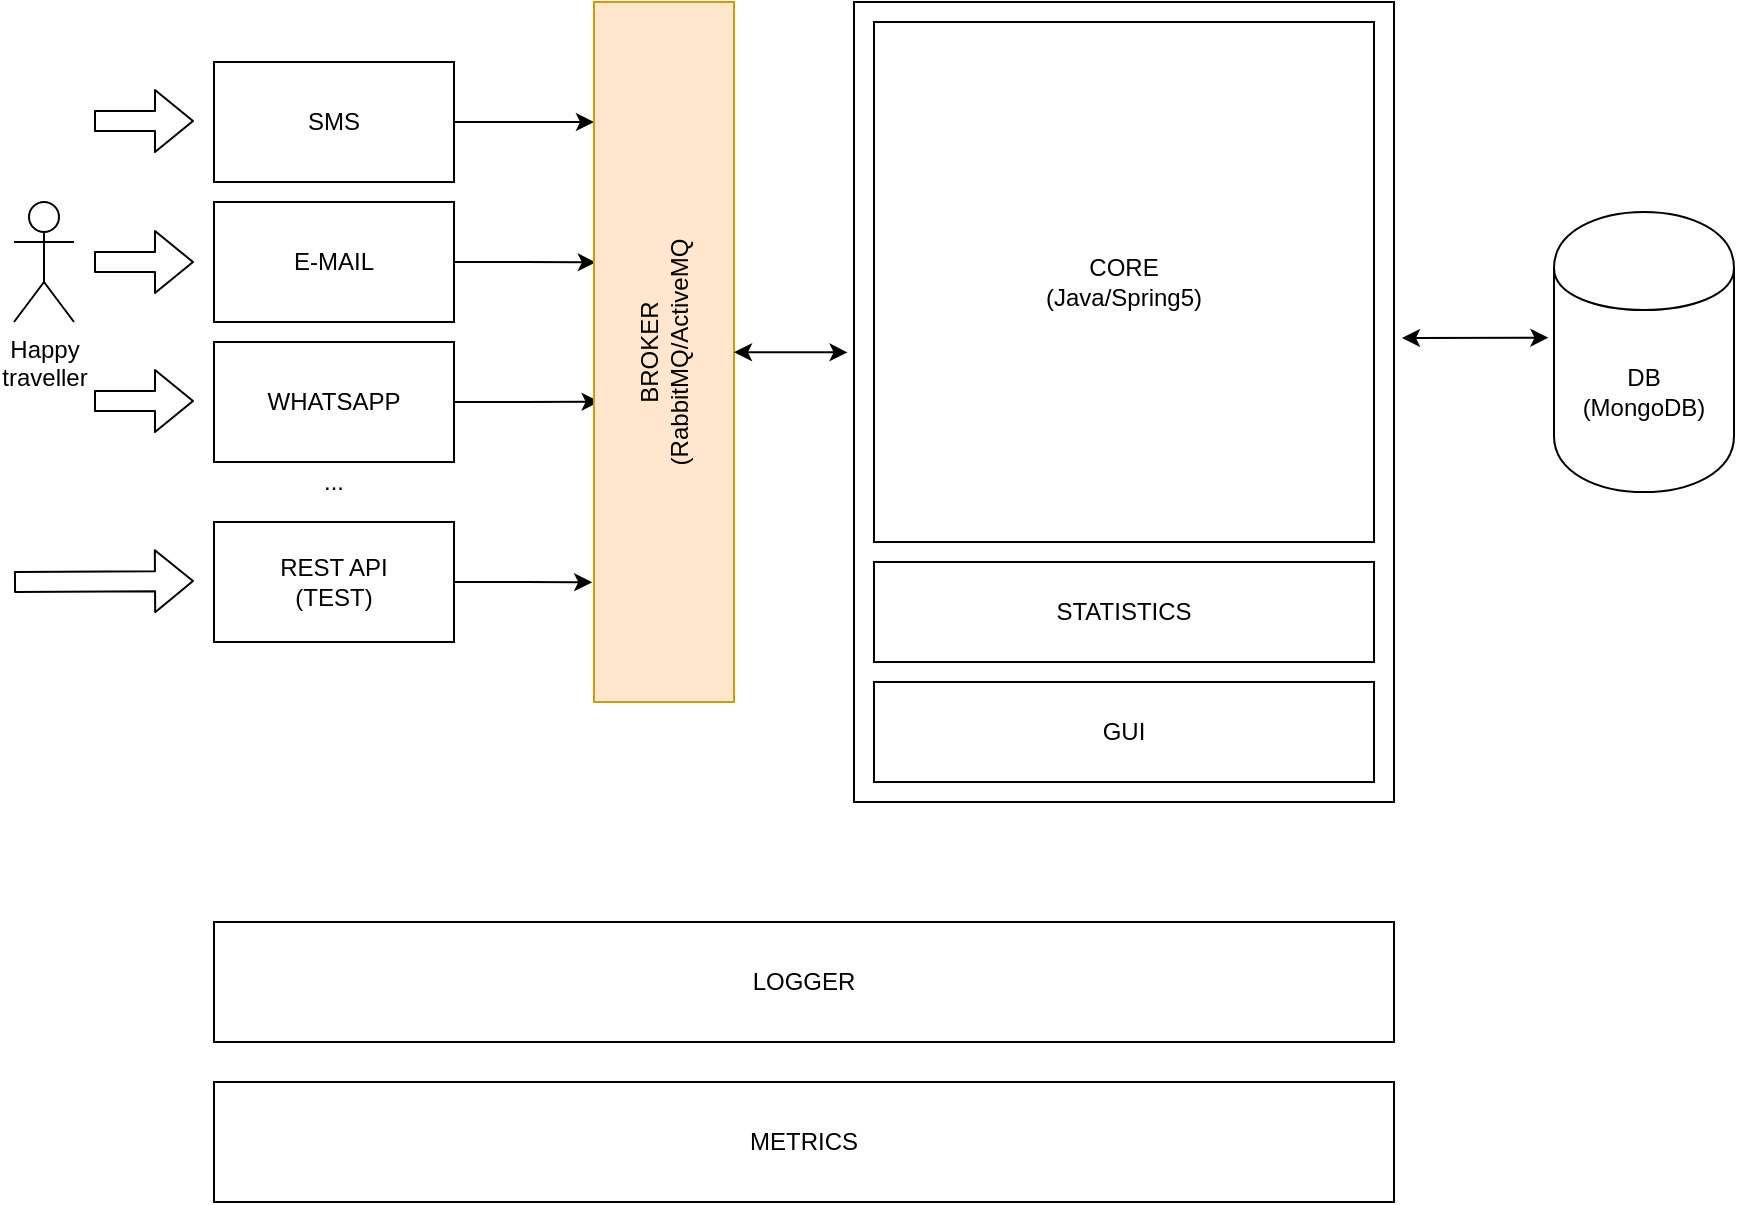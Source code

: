 <mxfile version="13.1.14" type="device"><diagram id="mVnX55jgtJoD_-B0qE2L" name="Page-1"><mxGraphModel dx="1038" dy="541" grid="1" gridSize="10" guides="1" tooltips="1" connect="1" arrows="1" fold="1" page="1" pageScale="1" pageWidth="1169" pageHeight="827" math="0" shadow="0"><root><mxCell id="0"/><mxCell id="1" parent="0"/><mxCell id="w0a4xnkipSeepXa8hIlJ-1" value="Happy &lt;br&gt;traveller" style="shape=umlActor;verticalLabelPosition=bottom;labelBackgroundColor=#ffffff;verticalAlign=top;html=1;outlineConnect=0;" parent="1" vertex="1"><mxGeometry x="10" y="110" width="30" height="60" as="geometry"/></mxCell><mxCell id="w0a4xnkipSeepXa8hIlJ-33" style="edgeStyle=orthogonalEdgeStyle;rounded=0;orthogonalLoop=1;jettySize=auto;html=1;exitX=1;exitY=0.5;exitDx=0;exitDy=0;" parent="1" source="w0a4xnkipSeepXa8hIlJ-15" edge="1"><mxGeometry relative="1" as="geometry"><mxPoint x="300" y="70" as="targetPoint"/></mxGeometry></mxCell><mxCell id="w0a4xnkipSeepXa8hIlJ-15" value="" style="rounded=0;whiteSpace=wrap;html=1;" parent="1" vertex="1"><mxGeometry x="110" y="40" width="120" height="60" as="geometry"/></mxCell><mxCell id="w0a4xnkipSeepXa8hIlJ-34" value="" style="edgeStyle=orthogonalEdgeStyle;rounded=0;orthogonalLoop=1;jettySize=auto;html=1;entryX=0.013;entryY=0.372;entryDx=0;entryDy=0;entryPerimeter=0;" parent="1" source="w0a4xnkipSeepXa8hIlJ-16" target="w0a4xnkipSeepXa8hIlJ-29" edge="1"><mxGeometry relative="1" as="geometry"/></mxCell><mxCell id="w0a4xnkipSeepXa8hIlJ-16" value="" style="rounded=0;whiteSpace=wrap;html=1;" parent="1" vertex="1"><mxGeometry x="110" y="110" width="120" height="60" as="geometry"/></mxCell><mxCell id="w0a4xnkipSeepXa8hIlJ-35" style="edgeStyle=orthogonalEdgeStyle;rounded=0;orthogonalLoop=1;jettySize=auto;html=1;exitX=1;exitY=0.5;exitDx=0;exitDy=0;entryX=0.04;entryY=0.571;entryDx=0;entryDy=0;entryPerimeter=0;" parent="1" source="w0a4xnkipSeepXa8hIlJ-17" target="w0a4xnkipSeepXa8hIlJ-29" edge="1"><mxGeometry relative="1" as="geometry"/></mxCell><mxCell id="w0a4xnkipSeepXa8hIlJ-17" value="" style="rounded=0;whiteSpace=wrap;html=1;" parent="1" vertex="1"><mxGeometry x="110" y="180" width="120" height="60" as="geometry"/></mxCell><mxCell id="w0a4xnkipSeepXa8hIlJ-37" style="edgeStyle=orthogonalEdgeStyle;rounded=0;orthogonalLoop=1;jettySize=auto;html=1;exitX=1;exitY=0.5;exitDx=0;exitDy=0;entryX=-0.013;entryY=0.829;entryDx=0;entryDy=0;entryPerimeter=0;" parent="1" source="w0a4xnkipSeepXa8hIlJ-19" target="w0a4xnkipSeepXa8hIlJ-29" edge="1"><mxGeometry relative="1" as="geometry"/></mxCell><mxCell id="w0a4xnkipSeepXa8hIlJ-19" value="" style="rounded=0;whiteSpace=wrap;html=1;" parent="1" vertex="1"><mxGeometry x="110" y="270" width="120" height="60" as="geometry"/></mxCell><mxCell id="w0a4xnkipSeepXa8hIlJ-20" value="..." style="text;html=1;strokeColor=none;fillColor=none;align=center;verticalAlign=middle;whiteSpace=wrap;rounded=0;" parent="1" vertex="1"><mxGeometry x="150" y="240" width="40" height="20" as="geometry"/></mxCell><mxCell id="w0a4xnkipSeepXa8hIlJ-22" value="" style="shape=flexArrow;endArrow=classic;html=1;" parent="1" edge="1"><mxGeometry width="50" height="50" relative="1" as="geometry"><mxPoint x="50" y="140" as="sourcePoint"/><mxPoint x="100" y="140" as="targetPoint"/></mxGeometry></mxCell><mxCell id="w0a4xnkipSeepXa8hIlJ-23" value="SMS" style="text;html=1;strokeColor=none;fillColor=none;align=center;verticalAlign=middle;whiteSpace=wrap;rounded=0;" parent="1" vertex="1"><mxGeometry x="150" y="60" width="40" height="20" as="geometry"/></mxCell><mxCell id="w0a4xnkipSeepXa8hIlJ-24" value="E-MAIL" style="text;html=1;strokeColor=none;fillColor=none;align=center;verticalAlign=middle;whiteSpace=wrap;rounded=0;" parent="1" vertex="1"><mxGeometry x="140" y="130" width="60" height="20" as="geometry"/></mxCell><mxCell id="w0a4xnkipSeepXa8hIlJ-25" value="WHATSAPP" style="text;html=1;strokeColor=none;fillColor=none;align=center;verticalAlign=middle;whiteSpace=wrap;rounded=0;" parent="1" vertex="1"><mxGeometry x="150" y="200" width="40" height="20" as="geometry"/></mxCell><mxCell id="w0a4xnkipSeepXa8hIlJ-26" value="REST API&lt;br&gt;(TEST)" style="text;html=1;strokeColor=none;fillColor=none;align=center;verticalAlign=middle;whiteSpace=wrap;rounded=0;" parent="1" vertex="1"><mxGeometry x="130" y="290" width="80" height="20" as="geometry"/></mxCell><mxCell id="w0a4xnkipSeepXa8hIlJ-27" value="" style="shape=flexArrow;endArrow=classic;html=1;" parent="1" edge="1"><mxGeometry width="50" height="50" relative="1" as="geometry"><mxPoint x="10" y="300" as="sourcePoint"/><mxPoint x="100" y="299.5" as="targetPoint"/></mxGeometry></mxCell><mxCell id="w0a4xnkipSeepXa8hIlJ-29" value="" style="rounded=0;whiteSpace=wrap;html=1;fillColor=#ffe6cc;strokeColor=#d79b00;" parent="1" vertex="1"><mxGeometry x="300" y="10" width="70" height="350" as="geometry"/></mxCell><mxCell id="w0a4xnkipSeepXa8hIlJ-40" value="DB&lt;br&gt;(MongoDB)" style="shape=cylinder;whiteSpace=wrap;html=1;boundedLbl=1;backgroundOutline=1;" parent="1" vertex="1"><mxGeometry x="780" y="115" width="90" height="140" as="geometry"/></mxCell><mxCell id="w0a4xnkipSeepXa8hIlJ-44" style="edgeStyle=orthogonalEdgeStyle;rounded=0;orthogonalLoop=1;jettySize=auto;html=1;exitX=0.5;exitY=1;exitDx=0;exitDy=0;" parent="1" source="w0a4xnkipSeepXa8hIlJ-40" target="w0a4xnkipSeepXa8hIlJ-40" edge="1"><mxGeometry relative="1" as="geometry"/></mxCell><mxCell id="w0a4xnkipSeepXa8hIlJ-58" value="" style="rounded=0;whiteSpace=wrap;html=1;" parent="1" vertex="1"><mxGeometry x="430" y="10" width="270" height="400" as="geometry"/></mxCell><mxCell id="w0a4xnkipSeepXa8hIlJ-59" value="" style="group" parent="1" vertex="1" connectable="0"><mxGeometry x="440" y="20" width="250" height="260" as="geometry"/></mxCell><mxCell id="w0a4xnkipSeepXa8hIlJ-38" value="" style="rounded=0;whiteSpace=wrap;html=1;" parent="w0a4xnkipSeepXa8hIlJ-59" vertex="1"><mxGeometry width="250" height="260" as="geometry"/></mxCell><mxCell id="w0a4xnkipSeepXa8hIlJ-39" value="CORE&lt;br&gt;(Java/Spring5)" style="text;html=1;strokeColor=none;fillColor=none;align=center;verticalAlign=middle;whiteSpace=wrap;rounded=0;" parent="w0a4xnkipSeepXa8hIlJ-59" vertex="1"><mxGeometry x="105" y="120" width="40" height="20" as="geometry"/></mxCell><mxCell id="w0a4xnkipSeepXa8hIlJ-60" value="" style="group" parent="1" vertex="1" connectable="0"><mxGeometry x="440" y="290" width="250" height="50" as="geometry"/></mxCell><mxCell id="w0a4xnkipSeepXa8hIlJ-52" value="" style="rounded=0;whiteSpace=wrap;html=1;" parent="w0a4xnkipSeepXa8hIlJ-60" vertex="1"><mxGeometry width="250" height="50" as="geometry"/></mxCell><mxCell id="w0a4xnkipSeepXa8hIlJ-53" value="STATISTICS" style="text;html=1;strokeColor=none;fillColor=none;align=center;verticalAlign=middle;whiteSpace=wrap;rounded=0;" parent="w0a4xnkipSeepXa8hIlJ-60" vertex="1"><mxGeometry x="105" y="15" width="40" height="20" as="geometry"/></mxCell><mxCell id="w0a4xnkipSeepXa8hIlJ-61" value="" style="group" parent="1" vertex="1" connectable="0"><mxGeometry x="440" y="350" width="250" height="50" as="geometry"/></mxCell><mxCell id="w0a4xnkipSeepXa8hIlJ-54" value="" style="rounded=0;whiteSpace=wrap;html=1;" parent="w0a4xnkipSeepXa8hIlJ-61" vertex="1"><mxGeometry width="250" height="50" as="geometry"/></mxCell><mxCell id="w0a4xnkipSeepXa8hIlJ-55" value="GUI" style="text;html=1;strokeColor=none;fillColor=none;align=center;verticalAlign=middle;whiteSpace=wrap;rounded=0;" parent="w0a4xnkipSeepXa8hIlJ-61" vertex="1"><mxGeometry x="105" y="15" width="40" height="20" as="geometry"/></mxCell><mxCell id="w0a4xnkipSeepXa8hIlJ-62" value="" style="rounded=0;whiteSpace=wrap;html=1;" parent="1" vertex="1"><mxGeometry x="110" y="470" width="590" height="60" as="geometry"/></mxCell><mxCell id="w0a4xnkipSeepXa8hIlJ-63" value="METRICS" style="rounded=0;whiteSpace=wrap;html=1;" parent="1" vertex="1"><mxGeometry x="110" y="550" width="590" height="60" as="geometry"/></mxCell><mxCell id="w0a4xnkipSeepXa8hIlJ-64" value="LOGGER" style="text;html=1;strokeColor=none;fillColor=none;align=center;verticalAlign=middle;whiteSpace=wrap;rounded=0;" parent="1" vertex="1"><mxGeometry x="385" y="490" width="40" height="20" as="geometry"/></mxCell><mxCell id="w0a4xnkipSeepXa8hIlJ-65" value="BROKER&lt;br&gt;(RabbitMQ/ActiveMQ" style="text;html=1;strokeColor=none;fillColor=none;align=center;verticalAlign=middle;whiteSpace=wrap;rounded=0;rotation=270;" parent="1" vertex="1"><mxGeometry x="270" y="170" width="130" height="30" as="geometry"/></mxCell><mxCell id="w0a4xnkipSeepXa8hIlJ-69" value="" style="endArrow=classic;startArrow=classic;html=1;strokeColor=#000000;entryX=-0.012;entryY=0.438;entryDx=0;entryDy=0;entryPerimeter=0;" parent="1" source="w0a4xnkipSeepXa8hIlJ-29" target="w0a4xnkipSeepXa8hIlJ-58" edge="1"><mxGeometry width="50" height="50" relative="1" as="geometry"><mxPoint x="500" y="250" as="sourcePoint"/><mxPoint x="550" y="200" as="targetPoint"/></mxGeometry></mxCell><mxCell id="w0a4xnkipSeepXa8hIlJ-70" value="" style="endArrow=classic;startArrow=classic;html=1;strokeColor=#000000;entryX=-0.031;entryY=0.449;entryDx=0;entryDy=0;entryPerimeter=0;" parent="1" target="w0a4xnkipSeepXa8hIlJ-40" edge="1"><mxGeometry width="50" height="50" relative="1" as="geometry"><mxPoint x="704" y="178" as="sourcePoint"/><mxPoint x="550" y="200" as="targetPoint"/></mxGeometry></mxCell><mxCell id="w0a4xnkipSeepXa8hIlJ-72" value="" style="shape=flexArrow;endArrow=classic;html=1;" parent="1" edge="1"><mxGeometry width="50" height="50" relative="1" as="geometry"><mxPoint x="50" y="209.5" as="sourcePoint"/><mxPoint x="100" y="209.5" as="targetPoint"/></mxGeometry></mxCell><mxCell id="w0a4xnkipSeepXa8hIlJ-73" value="" style="shape=flexArrow;endArrow=classic;html=1;" parent="1" edge="1"><mxGeometry width="50" height="50" relative="1" as="geometry"><mxPoint x="50" y="69.5" as="sourcePoint"/><mxPoint x="100" y="69.5" as="targetPoint"/></mxGeometry></mxCell></root></mxGraphModel></diagram></mxfile>